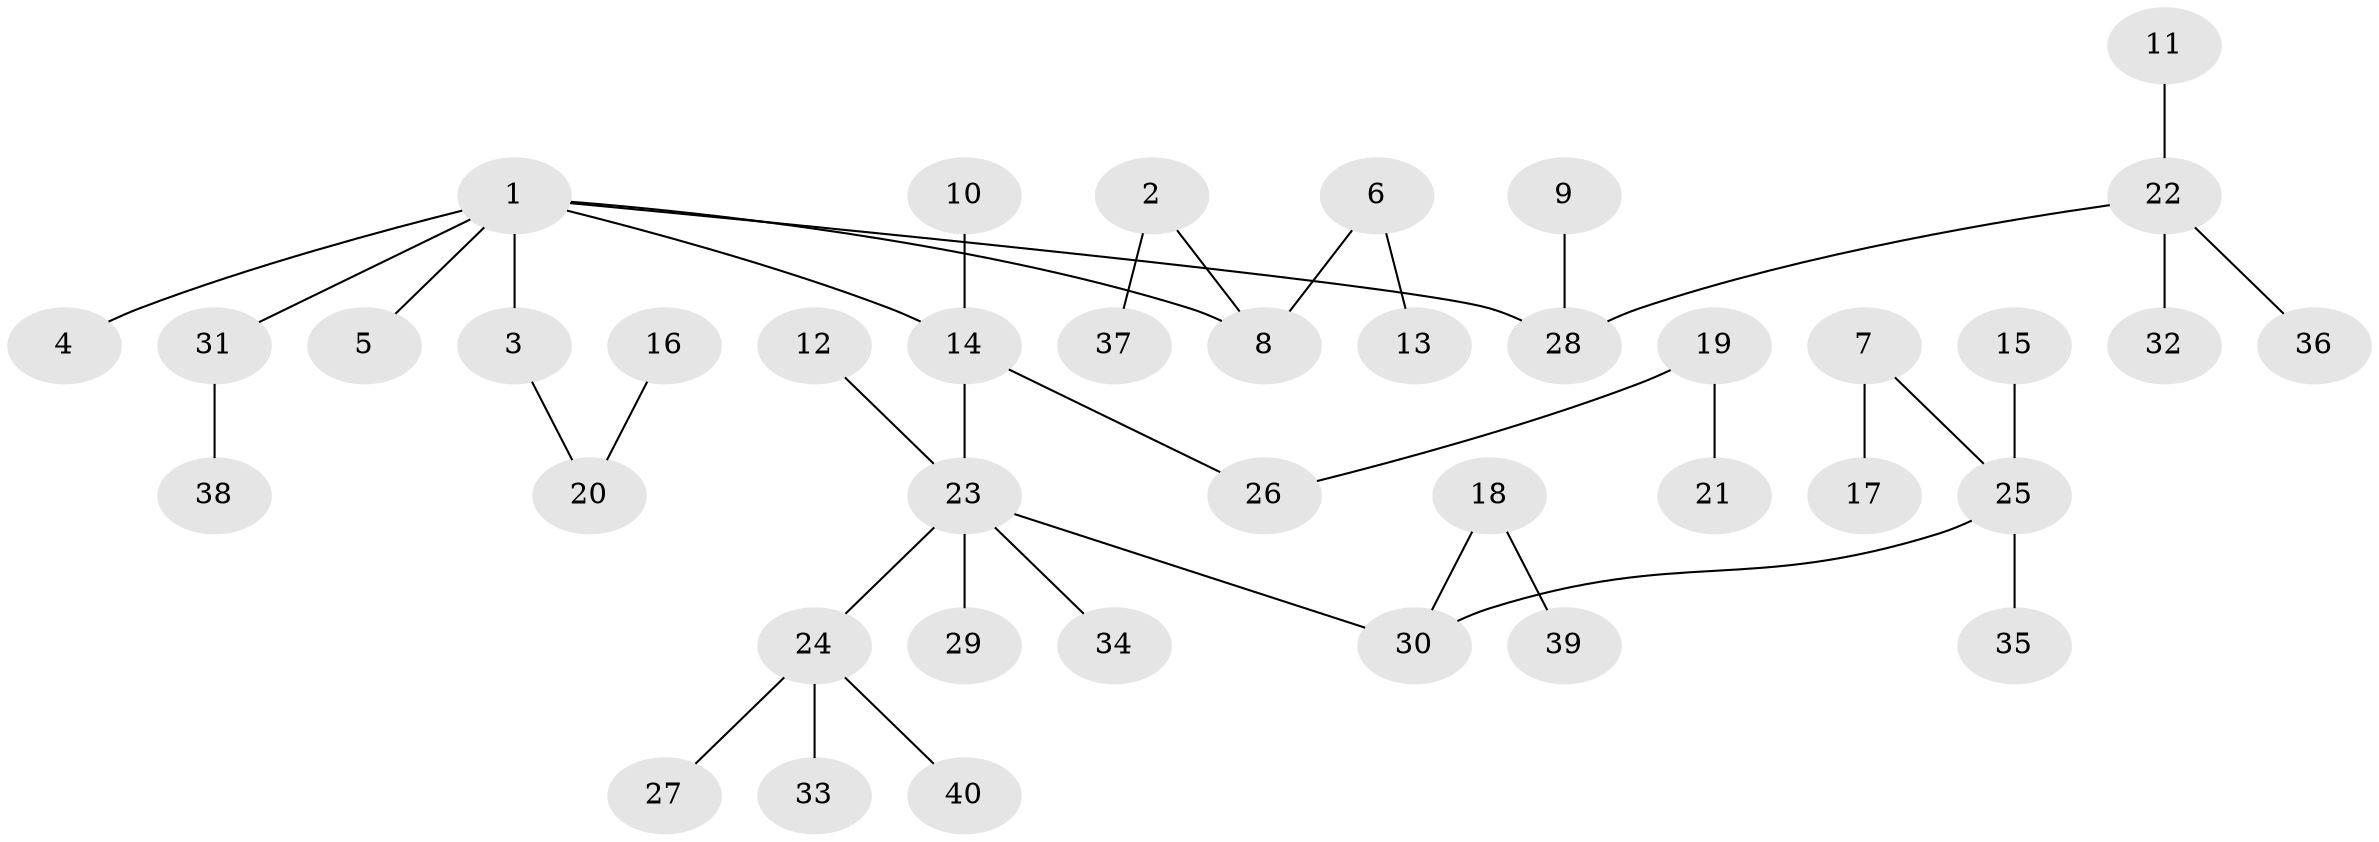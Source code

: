 // original degree distribution, {4: 0.08860759493670886, 3: 0.08860759493670886, 2: 0.31645569620253167, 5: 0.0379746835443038, 1: 0.45569620253164556, 6: 0.012658227848101266}
// Generated by graph-tools (version 1.1) at 2025/26/03/09/25 03:26:33]
// undirected, 40 vertices, 39 edges
graph export_dot {
graph [start="1"]
  node [color=gray90,style=filled];
  1;
  2;
  3;
  4;
  5;
  6;
  7;
  8;
  9;
  10;
  11;
  12;
  13;
  14;
  15;
  16;
  17;
  18;
  19;
  20;
  21;
  22;
  23;
  24;
  25;
  26;
  27;
  28;
  29;
  30;
  31;
  32;
  33;
  34;
  35;
  36;
  37;
  38;
  39;
  40;
  1 -- 3 [weight=1.0];
  1 -- 4 [weight=1.0];
  1 -- 5 [weight=1.0];
  1 -- 8 [weight=1.0];
  1 -- 14 [weight=1.0];
  1 -- 28 [weight=1.0];
  1 -- 31 [weight=1.0];
  2 -- 8 [weight=1.0];
  2 -- 37 [weight=1.0];
  3 -- 20 [weight=1.0];
  6 -- 8 [weight=1.0];
  6 -- 13 [weight=1.0];
  7 -- 17 [weight=1.0];
  7 -- 25 [weight=1.0];
  9 -- 28 [weight=1.0];
  10 -- 14 [weight=1.0];
  11 -- 22 [weight=1.0];
  12 -- 23 [weight=1.0];
  14 -- 23 [weight=1.0];
  14 -- 26 [weight=1.0];
  15 -- 25 [weight=1.0];
  16 -- 20 [weight=1.0];
  18 -- 30 [weight=1.0];
  18 -- 39 [weight=1.0];
  19 -- 21 [weight=1.0];
  19 -- 26 [weight=1.0];
  22 -- 28 [weight=1.0];
  22 -- 32 [weight=1.0];
  22 -- 36 [weight=1.0];
  23 -- 24 [weight=1.0];
  23 -- 29 [weight=1.0];
  23 -- 30 [weight=1.0];
  23 -- 34 [weight=1.0];
  24 -- 27 [weight=1.0];
  24 -- 33 [weight=1.0];
  24 -- 40 [weight=1.0];
  25 -- 30 [weight=1.0];
  25 -- 35 [weight=1.0];
  31 -- 38 [weight=1.0];
}
